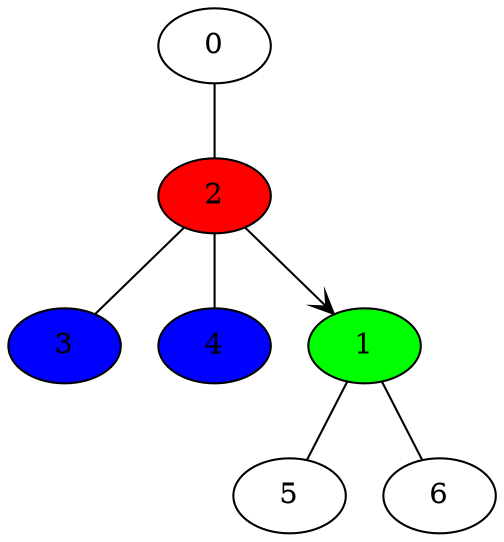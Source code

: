graph
{
	node [style="filled" fillcolor="white"];
	edge [dir="both", arrowhead="none", arrowtail="none"];

	0 -- 2;
	2 -- 3;
	2 -- 4;
	2 -- 1 [arrowhead="vee"];
	1 -- 5;
	1 -- 6;

	1 [fillcolor="green"];
	2 [fillcolor="red"];
	3 [fillcolor="blue"];
	4 [fillcolor="blue"];
}
